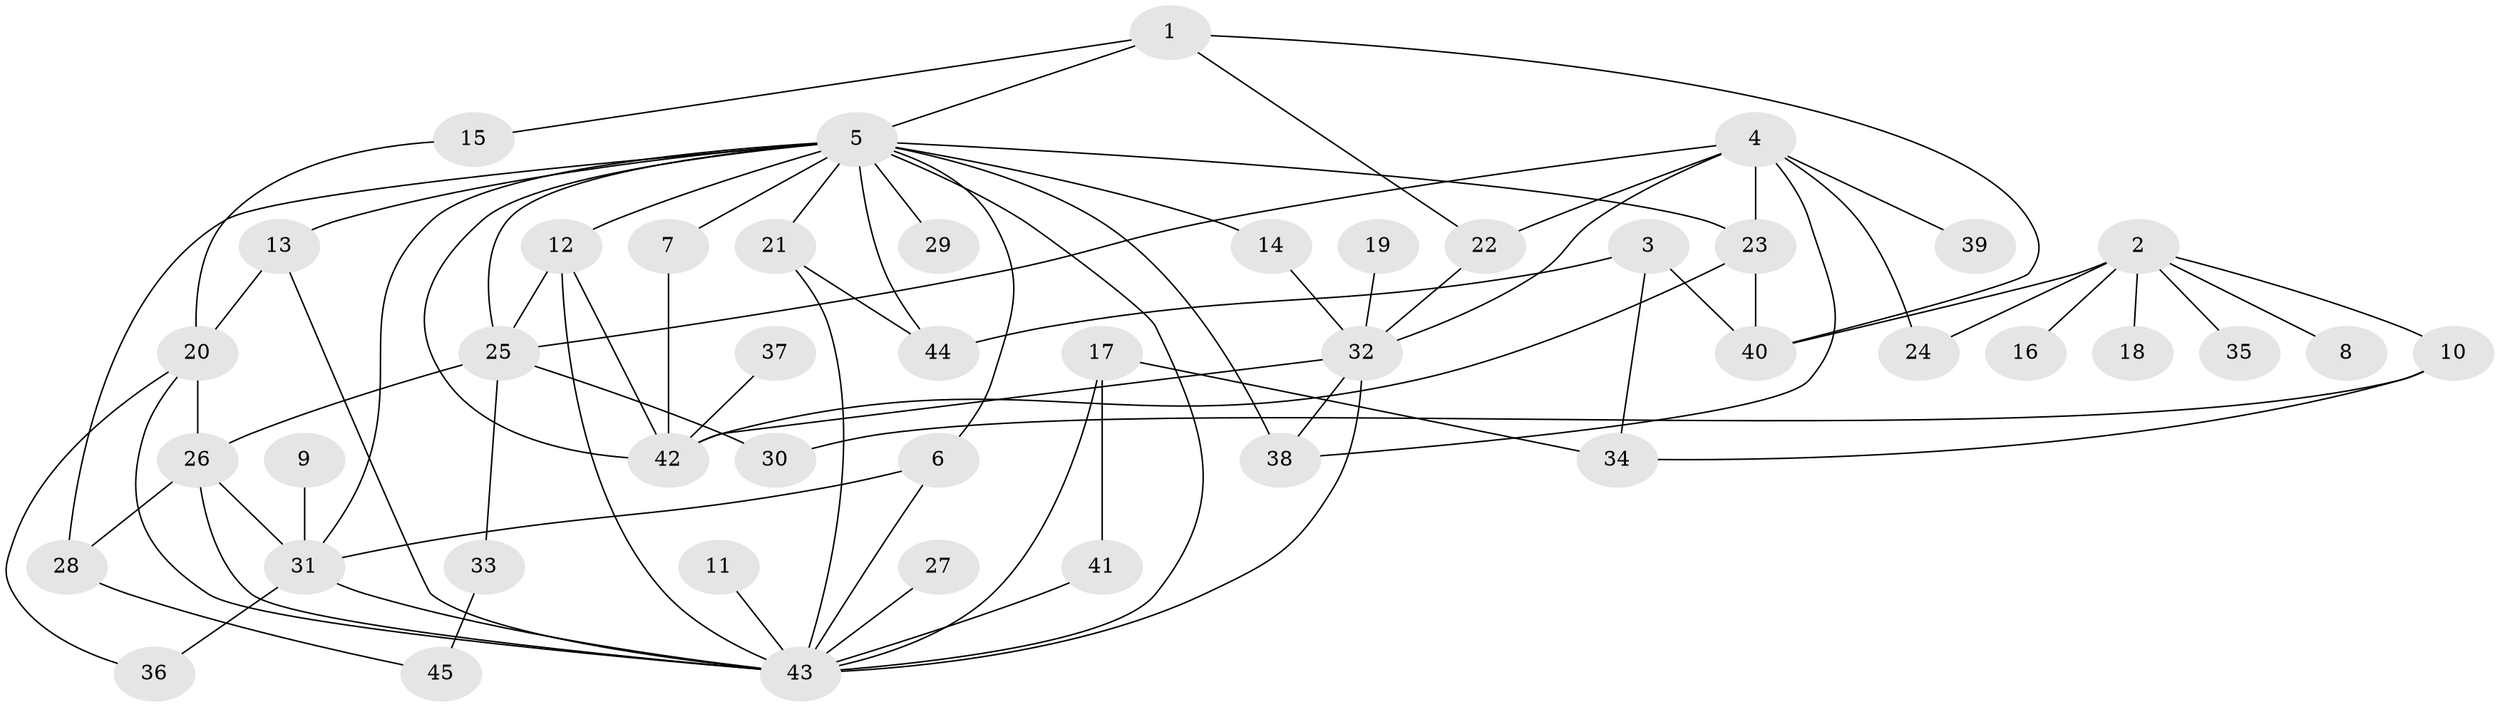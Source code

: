 // original degree distribution, {20: 0.011235955056179775, 5: 0.0449438202247191, 4: 0.056179775280898875, 16: 0.011235955056179775, 1: 0.4044943820224719, 3: 0.24719101123595505, 2: 0.14606741573033707, 8: 0.02247191011235955, 6: 0.011235955056179775, 9: 0.011235955056179775, 7: 0.033707865168539325}
// Generated by graph-tools (version 1.1) at 2025/01/03/09/25 03:01:46]
// undirected, 45 vertices, 78 edges
graph export_dot {
graph [start="1"]
  node [color=gray90,style=filled];
  1;
  2;
  3;
  4;
  5;
  6;
  7;
  8;
  9;
  10;
  11;
  12;
  13;
  14;
  15;
  16;
  17;
  18;
  19;
  20;
  21;
  22;
  23;
  24;
  25;
  26;
  27;
  28;
  29;
  30;
  31;
  32;
  33;
  34;
  35;
  36;
  37;
  38;
  39;
  40;
  41;
  42;
  43;
  44;
  45;
  1 -- 5 [weight=1.0];
  1 -- 15 [weight=1.0];
  1 -- 22 [weight=1.0];
  1 -- 40 [weight=1.0];
  2 -- 8 [weight=1.0];
  2 -- 10 [weight=1.0];
  2 -- 16 [weight=1.0];
  2 -- 18 [weight=1.0];
  2 -- 24 [weight=1.0];
  2 -- 35 [weight=1.0];
  2 -- 40 [weight=1.0];
  3 -- 34 [weight=1.0];
  3 -- 40 [weight=1.0];
  3 -- 44 [weight=1.0];
  4 -- 22 [weight=1.0];
  4 -- 23 [weight=1.0];
  4 -- 24 [weight=1.0];
  4 -- 25 [weight=1.0];
  4 -- 32 [weight=1.0];
  4 -- 38 [weight=1.0];
  4 -- 39 [weight=1.0];
  5 -- 6 [weight=1.0];
  5 -- 7 [weight=1.0];
  5 -- 12 [weight=1.0];
  5 -- 13 [weight=1.0];
  5 -- 14 [weight=1.0];
  5 -- 21 [weight=1.0];
  5 -- 23 [weight=1.0];
  5 -- 25 [weight=1.0];
  5 -- 28 [weight=1.0];
  5 -- 29 [weight=1.0];
  5 -- 31 [weight=1.0];
  5 -- 38 [weight=1.0];
  5 -- 42 [weight=1.0];
  5 -- 43 [weight=1.0];
  5 -- 44 [weight=2.0];
  6 -- 31 [weight=1.0];
  6 -- 43 [weight=1.0];
  7 -- 42 [weight=1.0];
  9 -- 31 [weight=1.0];
  10 -- 30 [weight=1.0];
  10 -- 34 [weight=1.0];
  11 -- 43 [weight=1.0];
  12 -- 25 [weight=1.0];
  12 -- 42 [weight=1.0];
  12 -- 43 [weight=1.0];
  13 -- 20 [weight=1.0];
  13 -- 43 [weight=1.0];
  14 -- 32 [weight=1.0];
  15 -- 20 [weight=1.0];
  17 -- 34 [weight=1.0];
  17 -- 41 [weight=1.0];
  17 -- 43 [weight=1.0];
  19 -- 32 [weight=1.0];
  20 -- 26 [weight=1.0];
  20 -- 36 [weight=1.0];
  20 -- 43 [weight=1.0];
  21 -- 43 [weight=1.0];
  21 -- 44 [weight=1.0];
  22 -- 32 [weight=1.0];
  23 -- 40 [weight=2.0];
  23 -- 42 [weight=1.0];
  25 -- 26 [weight=1.0];
  25 -- 30 [weight=1.0];
  25 -- 33 [weight=1.0];
  26 -- 28 [weight=1.0];
  26 -- 31 [weight=1.0];
  26 -- 43 [weight=1.0];
  27 -- 43 [weight=1.0];
  28 -- 45 [weight=1.0];
  31 -- 36 [weight=1.0];
  31 -- 43 [weight=1.0];
  32 -- 38 [weight=1.0];
  32 -- 42 [weight=1.0];
  32 -- 43 [weight=1.0];
  33 -- 45 [weight=1.0];
  37 -- 42 [weight=1.0];
  41 -- 43 [weight=1.0];
}
